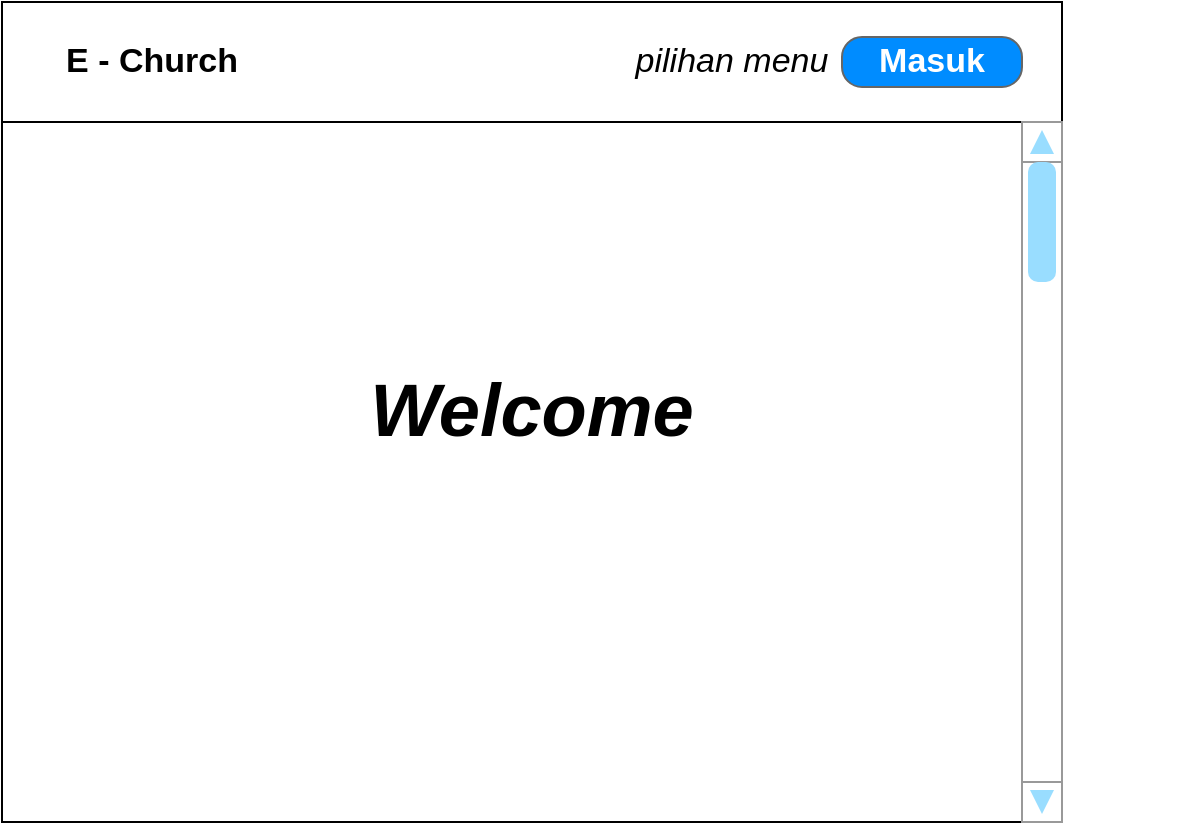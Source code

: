 <mxfile version="20.2.0" type="github" pages="10">
  <diagram name="Page-1" id="2cc2dc42-3aac-f2a9-1cec-7a8b7cbee084">
    <mxGraphModel dx="1729" dy="827" grid="1" gridSize="10" guides="1" tooltips="1" connect="1" arrows="1" fold="1" page="1" pageScale="1" pageWidth="827" pageHeight="1169" background="none" math="0" shadow="0">
      <root>
        <mxCell id="0" />
        <mxCell id="1" parent="0" />
        <mxCell id="QE1ceX6tZlG83q3leU7i-2" value="" style="rounded=0;whiteSpace=wrap;html=1;" vertex="1" parent="1">
          <mxGeometry x="160" y="140" width="530" height="410" as="geometry" />
        </mxCell>
        <mxCell id="QE1ceX6tZlG83q3leU7i-7" value="&lt;font style=&quot;font-size: 37px;&quot;&gt;Welcome&lt;/font&gt;" style="text;html=1;strokeColor=none;fillColor=none;align=center;verticalAlign=middle;whiteSpace=wrap;rounded=0;fontSize=17;fontStyle=3" vertex="1" parent="1">
          <mxGeometry x="395" y="330" width="60" height="30" as="geometry" />
        </mxCell>
        <mxCell id="QE1ceX6tZlG83q3leU7i-9" value="" style="group" vertex="1" connectable="0" parent="1">
          <mxGeometry x="160" y="140" width="590" height="60" as="geometry" />
        </mxCell>
        <mxCell id="QE1ceX6tZlG83q3leU7i-17" value="" style="group" vertex="1" connectable="0" parent="QE1ceX6tZlG83q3leU7i-9">
          <mxGeometry width="590" height="60" as="geometry" />
        </mxCell>
        <mxCell id="QE1ceX6tZlG83q3leU7i-4" value="" style="rounded=0;whiteSpace=wrap;html=1;" vertex="1" parent="QE1ceX6tZlG83q3leU7i-17">
          <mxGeometry width="530" height="60" as="geometry" />
        </mxCell>
        <mxCell id="QE1ceX6tZlG83q3leU7i-5" value="E - Church" style="text;html=1;strokeColor=none;fillColor=none;align=center;verticalAlign=middle;whiteSpace=wrap;rounded=0;fontSize=17;fontStyle=1" vertex="1" parent="QE1ceX6tZlG83q3leU7i-17">
          <mxGeometry x="30" width="90" height="60" as="geometry" />
        </mxCell>
        <mxCell id="QE1ceX6tZlG83q3leU7i-6" value="pilihan menu" style="text;html=1;strokeColor=none;fillColor=none;align=center;verticalAlign=middle;whiteSpace=wrap;rounded=0;fontSize=17;fontStyle=2" vertex="1" parent="QE1ceX6tZlG83q3leU7i-17">
          <mxGeometry x="290" y="15" width="150" height="30" as="geometry" />
        </mxCell>
        <mxCell id="5R11sSDKuHww2sZU64Ss-1" value="Masuk" style="strokeWidth=1;shadow=0;dashed=0;align=center;html=1;shape=mxgraph.mockup.buttons.button;strokeColor=#666666;fontColor=#ffffff;mainText=;buttonStyle=round;fontSize=17;fontStyle=1;fillColor=#008cff;whiteSpace=wrap;sketch=0;" vertex="1" parent="QE1ceX6tZlG83q3leU7i-17">
          <mxGeometry x="420" y="17.5" width="90" height="25" as="geometry" />
        </mxCell>
        <mxCell id="QE1ceX6tZlG83q3leU7i-24" value="" style="verticalLabelPosition=bottom;shadow=0;dashed=0;align=center;html=1;verticalAlign=top;strokeWidth=1;shape=mxgraph.mockup.navigation.scrollBar;strokeColor=#999999;barPos=100;fillColor2=#99ddff;strokeColor2=none;direction=north;sketch=0;fontSize=37;" vertex="1" parent="1">
          <mxGeometry x="670" y="200" width="20" height="350" as="geometry" />
        </mxCell>
      </root>
    </mxGraphModel>
  </diagram>
  <diagram id="nYueMEr54GXKxaM9sbus" name="Page-2">
    <mxGraphModel dx="1210" dy="579" grid="1" gridSize="10" guides="1" tooltips="1" connect="1" arrows="1" fold="1" page="1" pageScale="1" pageWidth="827" pageHeight="1169" math="0" shadow="0">
      <root>
        <mxCell id="0" />
        <mxCell id="1" parent="0" />
        <mxCell id="xJkJOXk_-eDxV_ymqDWZ-1" value="" style="rounded=0;whiteSpace=wrap;html=1;" vertex="1" parent="1">
          <mxGeometry x="160" y="400" width="530" height="410" as="geometry" />
        </mxCell>
        <mxCell id="xJkJOXk_-eDxV_ymqDWZ-2" value="" style="group" vertex="1" connectable="0" parent="1">
          <mxGeometry x="160" y="400" width="530" height="60" as="geometry" />
        </mxCell>
        <mxCell id="xJkJOXk_-eDxV_ymqDWZ-3" value="" style="group" vertex="1" connectable="0" parent="xJkJOXk_-eDxV_ymqDWZ-2">
          <mxGeometry width="530" height="60" as="geometry" />
        </mxCell>
        <mxCell id="xJkJOXk_-eDxV_ymqDWZ-4" value="" style="rounded=0;whiteSpace=wrap;html=1;" vertex="1" parent="xJkJOXk_-eDxV_ymqDWZ-3">
          <mxGeometry width="530" height="60" as="geometry" />
        </mxCell>
        <mxCell id="xJkJOXk_-eDxV_ymqDWZ-5" value="E - Church" style="text;html=1;strokeColor=none;fillColor=none;align=center;verticalAlign=middle;whiteSpace=wrap;rounded=0;fontSize=17;fontStyle=1" vertex="1" parent="xJkJOXk_-eDxV_ymqDWZ-3">
          <mxGeometry x="30" width="90" height="60" as="geometry" />
        </mxCell>
        <mxCell id="xJkJOXk_-eDxV_ymqDWZ-6" value="pilihan menu" style="text;html=1;strokeColor=none;fillColor=none;align=center;verticalAlign=middle;whiteSpace=wrap;rounded=0;fontSize=17;fontStyle=2" vertex="1" parent="xJkJOXk_-eDxV_ymqDWZ-3">
          <mxGeometry x="290" y="15" width="150" height="30" as="geometry" />
        </mxCell>
        <mxCell id="n9_Tt-e1FEJ40fWf2l1z-1" value="Masuk" style="strokeWidth=1;shadow=0;dashed=0;align=center;html=1;shape=mxgraph.mockup.buttons.button;strokeColor=#666666;fontColor=#ffffff;mainText=;buttonStyle=round;fontSize=17;fontStyle=1;fillColor=#008cff;whiteSpace=wrap;sketch=0;" vertex="1" parent="xJkJOXk_-eDxV_ymqDWZ-3">
          <mxGeometry x="420" y="17.5" width="90" height="25" as="geometry" />
        </mxCell>
        <mxCell id="xJkJOXk_-eDxV_ymqDWZ-7" value="" style="verticalLabelPosition=bottom;shadow=0;dashed=0;align=center;html=1;verticalAlign=top;strokeWidth=1;shape=mxgraph.mockup.navigation.scrollBar;strokeColor=#999999;barPos=57.868;fillColor2=#99ddff;strokeColor2=none;direction=north;sketch=0;fontSize=37;" vertex="1" parent="1">
          <mxGeometry x="670" y="460" width="20" height="350" as="geometry" />
        </mxCell>
        <mxCell id="xJkJOXk_-eDxV_ymqDWZ-8" value="" style="shape=sumEllipse;perimeter=ellipsePerimeter;whiteSpace=wrap;html=1;backgroundOutline=1;sketch=0;fontSize=37;" vertex="1" parent="1">
          <mxGeometry x="210" y="550" width="40" height="40" as="geometry" />
        </mxCell>
        <mxCell id="xJkJOXk_-eDxV_ymqDWZ-9" value="" style="shape=sumEllipse;perimeter=ellipsePerimeter;whiteSpace=wrap;html=1;backgroundOutline=1;sketch=0;fontSize=37;" vertex="1" parent="1">
          <mxGeometry x="340" y="550" width="40" height="40" as="geometry" />
        </mxCell>
        <mxCell id="xJkJOXk_-eDxV_ymqDWZ-10" value="" style="shape=sumEllipse;perimeter=ellipsePerimeter;whiteSpace=wrap;html=1;backgroundOutline=1;sketch=0;fontSize=37;" vertex="1" parent="1">
          <mxGeometry x="460" y="550" width="40" height="40" as="geometry" />
        </mxCell>
        <mxCell id="xJkJOXk_-eDxV_ymqDWZ-11" value="" style="shape=sumEllipse;perimeter=ellipsePerimeter;whiteSpace=wrap;html=1;backgroundOutline=1;sketch=0;fontSize=37;" vertex="1" parent="1">
          <mxGeometry x="580" y="550" width="40" height="40" as="geometry" />
        </mxCell>
        <mxCell id="xJkJOXk_-eDxV_ymqDWZ-12" value="" style="shape=sumEllipse;perimeter=ellipsePerimeter;whiteSpace=wrap;html=1;backgroundOutline=1;sketch=0;fontSize=37;" vertex="1" parent="1">
          <mxGeometry x="285" y="650" width="40" height="40" as="geometry" />
        </mxCell>
        <mxCell id="xJkJOXk_-eDxV_ymqDWZ-13" value="" style="shape=sumEllipse;perimeter=ellipsePerimeter;whiteSpace=wrap;html=1;backgroundOutline=1;sketch=0;fontSize=37;" vertex="1" parent="1">
          <mxGeometry x="405" y="650" width="40" height="40" as="geometry" />
        </mxCell>
        <mxCell id="xJkJOXk_-eDxV_ymqDWZ-14" value="" style="shape=sumEllipse;perimeter=ellipsePerimeter;whiteSpace=wrap;html=1;backgroundOutline=1;sketch=0;fontSize=37;" vertex="1" parent="1">
          <mxGeometry x="525" y="650" width="40" height="40" as="geometry" />
        </mxCell>
        <mxCell id="xJkJOXk_-eDxV_ymqDWZ-15" value="Kegiatan 5" style="text;html=1;strokeColor=none;fillColor=none;align=center;verticalAlign=middle;whiteSpace=wrap;rounded=0;sketch=0;fontSize=17;" vertex="1" parent="1">
          <mxGeometry x="260" y="700" width="90" height="30" as="geometry" />
        </mxCell>
        <mxCell id="xJkJOXk_-eDxV_ymqDWZ-16" value="Kegiatan 6" style="text;html=1;strokeColor=none;fillColor=none;align=center;verticalAlign=middle;whiteSpace=wrap;rounded=0;sketch=0;fontSize=17;" vertex="1" parent="1">
          <mxGeometry x="380" y="700" width="90" height="30" as="geometry" />
        </mxCell>
        <mxCell id="xJkJOXk_-eDxV_ymqDWZ-17" value="Kegiatan 7" style="text;html=1;strokeColor=none;fillColor=none;align=center;verticalAlign=middle;whiteSpace=wrap;rounded=0;sketch=0;fontSize=17;" vertex="1" parent="1">
          <mxGeometry x="500" y="700" width="90" height="30" as="geometry" />
        </mxCell>
        <mxCell id="xJkJOXk_-eDxV_ymqDWZ-18" value="Kegiatan 1" style="text;html=1;strokeColor=none;fillColor=none;align=center;verticalAlign=middle;whiteSpace=wrap;rounded=0;sketch=0;fontSize=17;" vertex="1" parent="1">
          <mxGeometry x="185" y="600" width="90" height="30" as="geometry" />
        </mxCell>
        <mxCell id="xJkJOXk_-eDxV_ymqDWZ-19" value="Kegiatan 2" style="text;html=1;strokeColor=none;fillColor=none;align=center;verticalAlign=middle;whiteSpace=wrap;rounded=0;sketch=0;fontSize=17;" vertex="1" parent="1">
          <mxGeometry x="315" y="600" width="90" height="30" as="geometry" />
        </mxCell>
        <mxCell id="xJkJOXk_-eDxV_ymqDWZ-20" value="Kegiatan 3" style="text;html=1;strokeColor=none;fillColor=none;align=center;verticalAlign=middle;whiteSpace=wrap;rounded=0;sketch=0;fontSize=17;" vertex="1" parent="1">
          <mxGeometry x="435" y="600" width="90" height="30" as="geometry" />
        </mxCell>
        <mxCell id="xJkJOXk_-eDxV_ymqDWZ-21" value="Kegiatan 4" style="text;html=1;strokeColor=none;fillColor=none;align=center;verticalAlign=middle;whiteSpace=wrap;rounded=0;sketch=0;fontSize=17;" vertex="1" parent="1">
          <mxGeometry x="555" y="600" width="90" height="30" as="geometry" />
        </mxCell>
        <mxCell id="K_4yyYERyqNGvfwsvbNY-1" value="Jadwal Kegiatan" style="text;html=1;strokeColor=none;fillColor=none;align=center;verticalAlign=middle;whiteSpace=wrap;rounded=0;sketch=0;fontSize=20;fontStyle=1" vertex="1" parent="1">
          <mxGeometry x="331" y="490" width="165" height="30" as="geometry" />
        </mxCell>
      </root>
    </mxGraphModel>
  </diagram>
  <diagram id="PCYsP7AjJH-Hip-2le-f" name="Page-3">
    <mxGraphModel dx="1424" dy="681" grid="1" gridSize="10" guides="1" tooltips="1" connect="1" arrows="1" fold="1" page="1" pageScale="1" pageWidth="827" pageHeight="1169" math="0" shadow="0">
      <root>
        <mxCell id="0" />
        <mxCell id="1" parent="0" />
        <mxCell id="J4_hWsgVEzsRI1bZrlNL-1" value="" style="rounded=0;whiteSpace=wrap;html=1;" vertex="1" parent="1">
          <mxGeometry x="140" y="180" width="530" height="410" as="geometry" />
        </mxCell>
        <mxCell id="J4_hWsgVEzsRI1bZrlNL-2" value="" style="group" vertex="1" connectable="0" parent="1">
          <mxGeometry x="140" y="180" width="530" height="60" as="geometry" />
        </mxCell>
        <mxCell id="J4_hWsgVEzsRI1bZrlNL-3" value="" style="group" vertex="1" connectable="0" parent="J4_hWsgVEzsRI1bZrlNL-2">
          <mxGeometry width="530" height="60" as="geometry" />
        </mxCell>
        <mxCell id="J4_hWsgVEzsRI1bZrlNL-4" value="" style="rounded=0;whiteSpace=wrap;html=1;" vertex="1" parent="J4_hWsgVEzsRI1bZrlNL-3">
          <mxGeometry width="530" height="60" as="geometry" />
        </mxCell>
        <mxCell id="J4_hWsgVEzsRI1bZrlNL-5" value="E - Church" style="text;html=1;strokeColor=none;fillColor=none;align=center;verticalAlign=middle;whiteSpace=wrap;rounded=0;fontSize=17;fontStyle=1" vertex="1" parent="J4_hWsgVEzsRI1bZrlNL-3">
          <mxGeometry x="30" width="90" height="60" as="geometry" />
        </mxCell>
        <mxCell id="J4_hWsgVEzsRI1bZrlNL-6" value="pilihan menu" style="text;html=1;strokeColor=none;fillColor=none;align=center;verticalAlign=middle;whiteSpace=wrap;rounded=0;fontSize=17;fontStyle=2" vertex="1" parent="J4_hWsgVEzsRI1bZrlNL-3">
          <mxGeometry x="290" y="15" width="150" height="30" as="geometry" />
        </mxCell>
        <mxCell id="1URG2lvE5JUxLTI1wnck-1" value="Masuk" style="strokeWidth=1;shadow=0;dashed=0;align=center;html=1;shape=mxgraph.mockup.buttons.button;strokeColor=#666666;fontColor=#ffffff;mainText=;buttonStyle=round;fontSize=17;fontStyle=1;fillColor=#008cff;whiteSpace=wrap;sketch=0;" vertex="1" parent="J4_hWsgVEzsRI1bZrlNL-3">
          <mxGeometry x="420" y="17.5" width="90" height="25" as="geometry" />
        </mxCell>
        <mxCell id="J4_hWsgVEzsRI1bZrlNL-7" value="" style="verticalLabelPosition=bottom;shadow=0;dashed=0;align=center;html=1;verticalAlign=top;strokeWidth=1;shape=mxgraph.mockup.navigation.scrollBar;strokeColor=#999999;barPos=4.795;fillColor2=#99ddff;strokeColor2=none;direction=north;sketch=0;fontSize=37;" vertex="1" parent="1">
          <mxGeometry x="650" y="240" width="20" height="350" as="geometry" />
        </mxCell>
        <mxCell id="J4_hWsgVEzsRI1bZrlNL-8" value="" style="rounded=0;whiteSpace=wrap;html=1;sketch=0;fontSize=17;" vertex="1" parent="1">
          <mxGeometry x="190" y="335" width="430" height="160" as="geometry" />
        </mxCell>
        <mxCell id="J4_hWsgVEzsRI1bZrlNL-9" value="Informasi total jemaat dan lokasi terintegrasi" style="text;html=1;strokeColor=none;fillColor=none;align=center;verticalAlign=middle;whiteSpace=wrap;rounded=0;sketch=0;fontSize=37;fontStyle=0" vertex="1" parent="1">
          <mxGeometry x="210" y="350" width="390" height="130" as="geometry" />
        </mxCell>
      </root>
    </mxGraphModel>
  </diagram>
  <diagram id="QgdWtddhL4GYS0XSkcwm" name="Page-4">
    <mxGraphModel dx="1424" dy="681" grid="1" gridSize="10" guides="1" tooltips="1" connect="1" arrows="1" fold="1" page="1" pageScale="1" pageWidth="827" pageHeight="1169" math="0" shadow="0">
      <root>
        <mxCell id="0" />
        <mxCell id="1" parent="0" />
        <mxCell id="_TXB5gCKhwsM7NN6ektI-1" value="" style="rounded=0;whiteSpace=wrap;html=1;" vertex="1" parent="1">
          <mxGeometry x="149" y="170" width="530" height="410" as="geometry" />
        </mxCell>
        <mxCell id="_TXB5gCKhwsM7NN6ektI-2" value="" style="group" vertex="1" connectable="0" parent="1">
          <mxGeometry x="149" y="170" width="530" height="60" as="geometry" />
        </mxCell>
        <mxCell id="_TXB5gCKhwsM7NN6ektI-3" value="" style="group" vertex="1" connectable="0" parent="_TXB5gCKhwsM7NN6ektI-2">
          <mxGeometry width="530" height="60" as="geometry" />
        </mxCell>
        <mxCell id="_TXB5gCKhwsM7NN6ektI-4" value="" style="rounded=0;whiteSpace=wrap;html=1;" vertex="1" parent="_TXB5gCKhwsM7NN6ektI-3">
          <mxGeometry width="530" height="60" as="geometry" />
        </mxCell>
        <mxCell id="_TXB5gCKhwsM7NN6ektI-5" value="E - Church" style="text;html=1;strokeColor=none;fillColor=none;align=center;verticalAlign=middle;whiteSpace=wrap;rounded=0;fontSize=17;fontStyle=1" vertex="1" parent="_TXB5gCKhwsM7NN6ektI-3">
          <mxGeometry x="30" width="90" height="60" as="geometry" />
        </mxCell>
        <mxCell id="_TXB5gCKhwsM7NN6ektI-6" value="&lt;span style=&quot;font-style: normal;&quot;&gt;Lokasi&lt;/span&gt;" style="text;html=1;strokeColor=none;fillColor=none;align=center;verticalAlign=middle;whiteSpace=wrap;rounded=0;fontSize=17;fontStyle=2" vertex="1" parent="_TXB5gCKhwsM7NN6ektI-3">
          <mxGeometry x="310" y="17.5" width="150" height="30" as="geometry" />
        </mxCell>
        <mxCell id="fk20nkBI6o4c2V4YMAqo-1" value="" style="shape=actor;whiteSpace=wrap;html=1;sketch=0;fontSize=37;" vertex="1" parent="_TXB5gCKhwsM7NN6ektI-3">
          <mxGeometry x="440" y="12.5" width="30" height="35" as="geometry" />
        </mxCell>
        <mxCell id="_TXB5gCKhwsM7NN6ektI-7" value="" style="verticalLabelPosition=bottom;shadow=0;dashed=0;align=center;html=1;verticalAlign=top;strokeWidth=1;shape=mxgraph.mockup.navigation.scrollBar;strokeColor=#999999;barPos=100;fillColor2=#99ddff;strokeColor2=none;direction=north;sketch=0;fontSize=37;" vertex="1" parent="1">
          <mxGeometry x="659" y="230" width="20" height="350" as="geometry" />
        </mxCell>
        <mxCell id="0tvADdSxL2NtGFvz8HyH-1" value="&lt;font style=&quot;font-size: 37px;&quot;&gt;Welcome&lt;/font&gt;" style="text;html=1;strokeColor=none;fillColor=none;align=center;verticalAlign=middle;whiteSpace=wrap;rounded=0;fontSize=17;fontStyle=3" vertex="1" parent="1">
          <mxGeometry x="384" y="360" width="60" height="30" as="geometry" />
        </mxCell>
      </root>
    </mxGraphModel>
  </diagram>
  <diagram id="KW3qAC1XYBrlgCCSv5UB" name="Page-5">
    <mxGraphModel dx="1052" dy="503" grid="1" gridSize="10" guides="1" tooltips="1" connect="1" arrows="1" fold="1" page="1" pageScale="1" pageWidth="827" pageHeight="1169" math="0" shadow="0">
      <root>
        <mxCell id="0" />
        <mxCell id="1" parent="0" />
        <mxCell id="6aAKipHNgVSpZBWwjPip-1" value="" style="rounded=0;whiteSpace=wrap;html=1;" vertex="1" parent="1">
          <mxGeometry x="149" y="170" width="530" height="410" as="geometry" />
        </mxCell>
        <mxCell id="6aAKipHNgVSpZBWwjPip-2" value="" style="group" vertex="1" connectable="0" parent="1">
          <mxGeometry x="149" y="170" width="530" height="60" as="geometry" />
        </mxCell>
        <mxCell id="6aAKipHNgVSpZBWwjPip-3" value="" style="group" vertex="1" connectable="0" parent="6aAKipHNgVSpZBWwjPip-2">
          <mxGeometry width="530" height="60" as="geometry" />
        </mxCell>
        <mxCell id="6aAKipHNgVSpZBWwjPip-4" value="" style="rounded=0;whiteSpace=wrap;html=1;" vertex="1" parent="6aAKipHNgVSpZBWwjPip-3">
          <mxGeometry width="530" height="60" as="geometry" />
        </mxCell>
        <mxCell id="6aAKipHNgVSpZBWwjPip-5" value="E - Church" style="text;html=1;strokeColor=none;fillColor=none;align=center;verticalAlign=middle;whiteSpace=wrap;rounded=0;fontSize=17;fontStyle=1" vertex="1" parent="6aAKipHNgVSpZBWwjPip-3">
          <mxGeometry x="30" width="90" height="60" as="geometry" />
        </mxCell>
        <mxCell id="6aAKipHNgVSpZBWwjPip-10" value="" style="shape=singleArrow;direction=west;whiteSpace=wrap;html=1;sketch=0;fontSize=37;" vertex="1" parent="6aAKipHNgVSpZBWwjPip-3">
          <mxGeometry x="451" y="15" width="30" height="30" as="geometry" />
        </mxCell>
        <mxCell id="6aAKipHNgVSpZBWwjPip-8" value="" style="verticalLabelPosition=bottom;shadow=0;dashed=0;align=center;html=1;verticalAlign=top;strokeWidth=1;shape=mxgraph.mockup.navigation.scrollBar;strokeColor=#999999;barPos=100;fillColor2=#99ddff;strokeColor2=none;direction=north;sketch=0;fontSize=37;" vertex="1" parent="1">
          <mxGeometry x="659" y="230" width="20" height="350" as="geometry" />
        </mxCell>
        <mxCell id="6aAKipHNgVSpZBWwjPip-11" value="" style="strokeWidth=1;shadow=0;dashed=0;align=center;html=1;shape=mxgraph.mockup.forms.rrect;rSize=0;strokeColor=#999999;fillColor=#ffffff;sketch=0;fontSize=37;" vertex="1" parent="1">
          <mxGeometry x="314" y="250" width="200" height="300" as="geometry" />
        </mxCell>
        <mxCell id="6aAKipHNgVSpZBWwjPip-12" value="Login" style="strokeWidth=1;shadow=0;dashed=0;align=center;html=1;shape=mxgraph.mockup.forms.anchor;fontSize=12;fontColor=#666666;align=left;resizeWidth=1;spacingLeft=0;sketch=0;" vertex="1" parent="6aAKipHNgVSpZBWwjPip-11">
          <mxGeometry width="40" height="20" relative="1" as="geometry">
            <mxPoint x="80" y="10" as="offset" />
          </mxGeometry>
        </mxCell>
        <mxCell id="6aAKipHNgVSpZBWwjPip-13" value="" style="shape=line;strokeColor=#ddeeff;strokeWidth=2;html=1;resizeWidth=1;sketch=0;fontSize=37;" vertex="1" parent="6aAKipHNgVSpZBWwjPip-11">
          <mxGeometry width="180" height="10" relative="1" as="geometry">
            <mxPoint x="10" y="30" as="offset" />
          </mxGeometry>
        </mxCell>
        <mxCell id="6aAKipHNgVSpZBWwjPip-14" value="Email :" style="strokeWidth=1;shadow=0;dashed=0;align=center;html=1;shape=mxgraph.mockup.forms.anchor;fontSize=12;fontColor=#666666;align=left;resizeWidth=1;spacingLeft=0;sketch=0;" vertex="1" parent="6aAKipHNgVSpZBWwjPip-11">
          <mxGeometry width="100" height="20" relative="1" as="geometry">
            <mxPoint x="26" y="40" as="offset" />
          </mxGeometry>
        </mxCell>
        <mxCell id="6aAKipHNgVSpZBWwjPip-15" value="" style="strokeWidth=1;shadow=0;dashed=0;align=center;html=1;shape=mxgraph.mockup.forms.rrect;rSize=0;strokeColor=#999999;fontColor=#666666;align=left;spacingLeft=5;resizeWidth=1;sketch=0;fontSize=37;" vertex="1" parent="6aAKipHNgVSpZBWwjPip-11">
          <mxGeometry width="150" height="25" relative="1" as="geometry">
            <mxPoint x="25" y="60" as="offset" />
          </mxGeometry>
        </mxCell>
        <mxCell id="6aAKipHNgVSpZBWwjPip-16" value="Kata Sandi :" style="strokeWidth=1;shadow=0;dashed=0;align=center;html=1;shape=mxgraph.mockup.forms.anchor;fontSize=12;fontColor=#666666;align=left;resizeWidth=1;spacingLeft=0;sketch=0;" vertex="1" parent="6aAKipHNgVSpZBWwjPip-11">
          <mxGeometry width="100" height="20" relative="1" as="geometry">
            <mxPoint x="26" y="95" as="offset" />
          </mxGeometry>
        </mxCell>
        <mxCell id="6aAKipHNgVSpZBWwjPip-17" value="&lt;font style=&quot;font-size: 25px;&quot;&gt;********&lt;/font&gt;" style="strokeWidth=1;shadow=0;dashed=0;align=center;html=1;shape=mxgraph.mockup.forms.rrect;rSize=0;strokeColor=#999999;fontColor=#666666;align=left;spacingLeft=5;resizeWidth=1;sketch=0;fontSize=37;" vertex="1" parent="6aAKipHNgVSpZBWwjPip-11">
          <mxGeometry width="150" height="25" relative="1" as="geometry">
            <mxPoint x="25" y="115" as="offset" />
          </mxGeometry>
        </mxCell>
        <mxCell id="6aAKipHNgVSpZBWwjPip-18" value="Masuk" style="strokeWidth=1;shadow=0;dashed=0;align=center;html=1;shape=mxgraph.mockup.forms.rrect;rSize=5;strokeColor=none;fontColor=#ffffff;fillColor=#66bbff;fontSize=16;fontStyle=1;sketch=0;" vertex="1" parent="6aAKipHNgVSpZBWwjPip-11">
          <mxGeometry y="1" width="80" height="30" relative="1" as="geometry">
            <mxPoint x="60" y="-150" as="offset" />
          </mxGeometry>
        </mxCell>
        <mxCell id="6aAKipHNgVSpZBWwjPip-20" value="" style="shape=line;strokeColor=#ddeeff;strokeWidth=2;html=1;resizeWidth=1;sketch=0;fontSize=37;" vertex="1" parent="6aAKipHNgVSpZBWwjPip-11">
          <mxGeometry y="1" width="180" height="10" relative="1" as="geometry">
            <mxPoint x="10" y="-110" as="offset" />
          </mxGeometry>
        </mxCell>
        <mxCell id="6aAKipHNgVSpZBWwjPip-22" value="Daftar" style="strokeWidth=1;shadow=0;dashed=0;align=center;html=1;shape=mxgraph.mockup.forms.rrect;rSize=5;strokeColor=none;fontColor=#ffffff;fillColor=#66bbff;fontSize=16;fontStyle=1;sketch=0;" vertex="1" parent="6aAKipHNgVSpZBWwjPip-11">
          <mxGeometry y="1" width="80" height="30" relative="1" as="geometry">
            <mxPoint x="60" y="-90" as="offset" />
          </mxGeometry>
        </mxCell>
      </root>
    </mxGraphModel>
  </diagram>
  <diagram id="530LDVEy84BbD6Zw2YuN" name="Page-6">
    <mxGraphModel dx="2017" dy="965" grid="1" gridSize="10" guides="1" tooltips="1" connect="1" arrows="1" fold="1" page="1" pageScale="1" pageWidth="827" pageHeight="1169" math="0" shadow="0">
      <root>
        <mxCell id="0" />
        <mxCell id="1" parent="0" />
        <mxCell id="poQ9oGjLGPg4WKKm8NbC-1" value="" style="rounded=0;whiteSpace=wrap;html=1;" vertex="1" parent="1">
          <mxGeometry x="210" y="90" width="530" height="780" as="geometry" />
        </mxCell>
        <mxCell id="poQ9oGjLGPg4WKKm8NbC-2" value="" style="group" vertex="1" connectable="0" parent="1">
          <mxGeometry x="210" y="90" width="530" height="60" as="geometry" />
        </mxCell>
        <mxCell id="poQ9oGjLGPg4WKKm8NbC-3" value="" style="group" vertex="1" connectable="0" parent="poQ9oGjLGPg4WKKm8NbC-2">
          <mxGeometry width="530" height="60" as="geometry" />
        </mxCell>
        <mxCell id="poQ9oGjLGPg4WKKm8NbC-4" value="" style="rounded=0;whiteSpace=wrap;html=1;" vertex="1" parent="poQ9oGjLGPg4WKKm8NbC-3">
          <mxGeometry width="530" height="60" as="geometry" />
        </mxCell>
        <mxCell id="poQ9oGjLGPg4WKKm8NbC-5" value="E - Church" style="text;html=1;strokeColor=none;fillColor=none;align=center;verticalAlign=middle;whiteSpace=wrap;rounded=0;fontSize=17;fontStyle=1" vertex="1" parent="poQ9oGjLGPg4WKKm8NbC-3">
          <mxGeometry x="30" width="90" height="60" as="geometry" />
        </mxCell>
        <mxCell id="poQ9oGjLGPg4WKKm8NbC-6" value="" style="shape=singleArrow;direction=west;whiteSpace=wrap;html=1;sketch=0;fontSize=37;" vertex="1" parent="poQ9oGjLGPg4WKKm8NbC-3">
          <mxGeometry x="451" y="15" width="30" height="30" as="geometry" />
        </mxCell>
        <mxCell id="poQ9oGjLGPg4WKKm8NbC-7" value="" style="verticalLabelPosition=bottom;shadow=0;dashed=0;align=center;html=1;verticalAlign=top;strokeWidth=1;shape=mxgraph.mockup.navigation.scrollBar;strokeColor=#999999;barPos=100;fillColor2=#99ddff;strokeColor2=none;direction=north;sketch=0;fontSize=37;" vertex="1" parent="1">
          <mxGeometry x="720" y="150" width="20" height="720" as="geometry" />
        </mxCell>
        <mxCell id="poQ9oGjLGPg4WKKm8NbC-8" value="" style="strokeWidth=1;shadow=0;dashed=0;align=center;html=1;shape=mxgraph.mockup.forms.rrect;rSize=0;strokeColor=#999999;fillColor=#ffffff;sketch=0;fontSize=37;" vertex="1" parent="1">
          <mxGeometry x="290" y="170" width="340" height="670" as="geometry" />
        </mxCell>
        <mxCell id="poQ9oGjLGPg4WKKm8NbC-9" value="Daftar" style="strokeWidth=1;shadow=0;dashed=0;align=center;html=1;shape=mxgraph.mockup.forms.anchor;fontSize=18;fontColor=#666666;align=left;resizeWidth=1;spacingLeft=0;sketch=0;fontStyle=1" vertex="1" parent="poQ9oGjLGPg4WKKm8NbC-8">
          <mxGeometry width="41.212" height="20" relative="1" as="geometry">
            <mxPoint x="140" y="10" as="offset" />
          </mxGeometry>
        </mxCell>
        <mxCell id="poQ9oGjLGPg4WKKm8NbC-10" value="" style="shape=line;strokeColor=#ddeeff;strokeWidth=2;html=1;resizeWidth=1;sketch=0;fontSize=37;" vertex="1" parent="poQ9oGjLGPg4WKKm8NbC-8">
          <mxGeometry width="306.0" height="10" relative="1" as="geometry">
            <mxPoint x="10" y="30" as="offset" />
          </mxGeometry>
        </mxCell>
        <mxCell id="poQ9oGjLGPg4WKKm8NbC-11" value="Nama :" style="strokeWidth=1;shadow=0;dashed=0;align=center;html=1;shape=mxgraph.mockup.forms.anchor;fontSize=12;fontColor=#666666;align=left;resizeWidth=1;spacingLeft=0;sketch=0;" vertex="1" parent="poQ9oGjLGPg4WKKm8NbC-8">
          <mxGeometry width="170.0" height="20" relative="1" as="geometry">
            <mxPoint x="30" y="40" as="offset" />
          </mxGeometry>
        </mxCell>
        <mxCell id="poQ9oGjLGPg4WKKm8NbC-12" value="" style="strokeWidth=1;shadow=0;dashed=0;align=center;html=1;shape=mxgraph.mockup.forms.rrect;rSize=0;strokeColor=#999999;fontColor=#666666;align=left;spacingLeft=5;resizeWidth=1;sketch=0;fontSize=37;" vertex="1" parent="poQ9oGjLGPg4WKKm8NbC-8">
          <mxGeometry width="278.182" height="25" relative="1" as="geometry">
            <mxPoint x="30" y="60" as="offset" />
          </mxGeometry>
        </mxCell>
        <mxCell id="poQ9oGjLGPg4WKKm8NbC-13" value="TTL" style="strokeWidth=1;shadow=0;dashed=0;align=center;html=1;shape=mxgraph.mockup.forms.anchor;fontSize=12;fontColor=#666666;align=left;resizeWidth=1;spacingLeft=0;sketch=0;" vertex="1" parent="poQ9oGjLGPg4WKKm8NbC-8">
          <mxGeometry width="170.0" height="20" relative="1" as="geometry">
            <mxPoint x="30" y="95" as="offset" />
          </mxGeometry>
        </mxCell>
        <mxCell id="poQ9oGjLGPg4WKKm8NbC-14" value="&lt;font style=&quot;font-size: 25px;&quot;&gt;********&lt;/font&gt;" style="strokeWidth=1;shadow=0;dashed=0;align=center;html=1;shape=mxgraph.mockup.forms.rrect;rSize=0;strokeColor=#999999;fontColor=#666666;align=left;spacingLeft=5;resizeWidth=1;sketch=0;fontSize=37;" vertex="1" parent="poQ9oGjLGPg4WKKm8NbC-8">
          <mxGeometry width="280" height="25" relative="1" as="geometry">
            <mxPoint x="31" y="115" as="offset" />
          </mxGeometry>
        </mxCell>
        <mxCell id="poQ9oGjLGPg4WKKm8NbC-15" value="Masuk" style="strokeWidth=1;shadow=0;dashed=0;align=center;html=1;shape=mxgraph.mockup.forms.rrect;rSize=5;strokeColor=none;fontColor=#ffffff;fillColor=#66bbff;fontSize=16;fontStyle=1;sketch=0;" vertex="1" parent="poQ9oGjLGPg4WKKm8NbC-8">
          <mxGeometry y="1" width="80" height="30" relative="1" as="geometry">
            <mxPoint x="190" y="-90" as="offset" />
          </mxGeometry>
        </mxCell>
        <mxCell id="poQ9oGjLGPg4WKKm8NbC-16" value="" style="shape=line;strokeColor=#ddeeff;strokeWidth=2;html=1;resizeWidth=1;sketch=0;fontSize=37;" vertex="1" parent="poQ9oGjLGPg4WKKm8NbC-8">
          <mxGeometry y="1" width="306.0" height="10" relative="1" as="geometry">
            <mxPoint x="10" y="-110" as="offset" />
          </mxGeometry>
        </mxCell>
        <mxCell id="poQ9oGjLGPg4WKKm8NbC-17" value="Daftar" style="strokeWidth=1;shadow=0;dashed=0;align=center;html=1;shape=mxgraph.mockup.forms.rrect;rSize=5;strokeColor=none;fontColor=#ffffff;fillColor=#66bbff;fontSize=16;fontStyle=1;sketch=0;" vertex="1" parent="poQ9oGjLGPg4WKKm8NbC-8">
          <mxGeometry y="1" width="80" height="30" relative="1" as="geometry">
            <mxPoint x="60" y="-90" as="offset" />
          </mxGeometry>
        </mxCell>
        <mxCell id="poQ9oGjLGPg4WKKm8NbC-21" value="" style="strokeWidth=1;shadow=0;dashed=0;align=center;html=1;shape=mxgraph.mockup.forms.rrect;rSize=0;strokeColor=#999999;fontColor=#666666;align=left;spacingLeft=5;resizeWidth=1;sketch=0;fontSize=37;" vertex="1" parent="poQ9oGjLGPg4WKKm8NbC-8">
          <mxGeometry x="30" y="160" width="278.182" height="25" as="geometry" />
        </mxCell>
        <mxCell id="poQ9oGjLGPg4WKKm8NbC-22" value="" style="strokeWidth=1;shadow=0;dashed=0;align=center;html=1;shape=mxgraph.mockup.forms.rrect;rSize=0;strokeColor=#999999;fontColor=#666666;align=left;spacingLeft=5;resizeWidth=1;sketch=0;fontSize=37;" vertex="1" parent="poQ9oGjLGPg4WKKm8NbC-8">
          <mxGeometry x="30" y="210" width="278.182" height="25" as="geometry" />
        </mxCell>
        <mxCell id="QiWtDY9ehRB2O74JtDBq-1" value="" style="verticalLabelPosition=bottom;shadow=0;dashed=0;align=center;html=1;verticalAlign=top;strokeWidth=1;shape=mxgraph.mockup.misc.map;sketch=0;fontSize=20;" vertex="1" parent="poQ9oGjLGPg4WKKm8NbC-8">
          <mxGeometry x="30" y="260" width="280" height="270" as="geometry" />
        </mxCell>
      </root>
    </mxGraphModel>
  </diagram>
  <diagram id="BdZGTOCRlWh7mw5ugZS6" name="Page-7">
    <mxGraphModel dx="1424" dy="681" grid="1" gridSize="10" guides="1" tooltips="1" connect="1" arrows="1" fold="1" page="1" pageScale="1" pageWidth="827" pageHeight="1169" math="0" shadow="0">
      <root>
        <mxCell id="0" />
        <mxCell id="1" parent="0" />
        <mxCell id="oImbNwiQvJYwrN8YDYu1-1" value="" style="rounded=0;whiteSpace=wrap;html=1;" vertex="1" parent="1">
          <mxGeometry x="148" y="110" width="530" height="410" as="geometry" />
        </mxCell>
        <mxCell id="oImbNwiQvJYwrN8YDYu1-2" value="" style="group" vertex="1" connectable="0" parent="1">
          <mxGeometry x="148" y="110" width="530" height="60" as="geometry" />
        </mxCell>
        <mxCell id="oImbNwiQvJYwrN8YDYu1-3" value="" style="group" vertex="1" connectable="0" parent="oImbNwiQvJYwrN8YDYu1-2">
          <mxGeometry width="530" height="60" as="geometry" />
        </mxCell>
        <mxCell id="oImbNwiQvJYwrN8YDYu1-4" value="" style="rounded=0;whiteSpace=wrap;html=1;" vertex="1" parent="oImbNwiQvJYwrN8YDYu1-3">
          <mxGeometry width="530" height="60" as="geometry" />
        </mxCell>
        <mxCell id="oImbNwiQvJYwrN8YDYu1-5" value="E - Church" style="text;html=1;strokeColor=none;fillColor=none;align=center;verticalAlign=middle;whiteSpace=wrap;rounded=0;fontSize=17;fontStyle=1" vertex="1" parent="oImbNwiQvJYwrN8YDYu1-3">
          <mxGeometry x="30" width="90" height="60" as="geometry" />
        </mxCell>
        <mxCell id="oImbNwiQvJYwrN8YDYu1-6" value="pilihan menu" style="text;html=1;strokeColor=none;fillColor=none;align=center;verticalAlign=middle;whiteSpace=wrap;rounded=0;fontSize=17;fontStyle=2" vertex="1" parent="oImbNwiQvJYwrN8YDYu1-3">
          <mxGeometry x="290" y="15" width="150" height="30" as="geometry" />
        </mxCell>
        <mxCell id="oImbNwiQvJYwrN8YDYu1-23" value="" style="shape=actor;whiteSpace=wrap;html=1;sketch=0;fontSize=20;" vertex="1" parent="oImbNwiQvJYwrN8YDYu1-3">
          <mxGeometry x="452" y="15" width="30" height="30" as="geometry" />
        </mxCell>
        <mxCell id="QQP5WPhpgnACp6HXb-cW-1" value="" style="verticalLabelPosition=bottom;shadow=0;dashed=0;align=center;html=1;verticalAlign=top;strokeWidth=1;shape=mxgraph.mockup.misc.map;sketch=0;fontSize=20;" vertex="1" parent="1">
          <mxGeometry x="170" y="190" width="490" height="310" as="geometry" />
        </mxCell>
        <mxCell id="oImbNwiQvJYwrN8YDYu1-26" value="Rute" style="strokeWidth=1;shadow=0;dashed=0;align=center;html=1;shape=mxgraph.mockup.buttons.button;strokeColor=#666666;fontColor=#ffffff;mainText=;buttonStyle=round;fontSize=17;fontStyle=1;fillColor=#008cff;whiteSpace=wrap;sketch=0;" vertex="1" parent="1">
          <mxGeometry x="200" y="450" width="110" height="30" as="geometry" />
        </mxCell>
        <mxCell id="oImbNwiQvJYwrN8YDYu1-27" value="Search" style="strokeWidth=1;shadow=0;dashed=0;align=center;html=1;shape=mxgraph.mockup.forms.searchBox;strokeColor=#999999;mainText=;strokeColor2=#008cff;fontColor=#666666;fontSize=17;align=left;spacingLeft=3;sketch=0;" vertex="1" parent="1">
          <mxGeometry x="190" y="200" width="130" height="30" as="geometry" />
        </mxCell>
      </root>
    </mxGraphModel>
  </diagram>
  <diagram id="oBn8bXRm1tJ2iyXOsIs0" name="Page-8">
    <mxGraphModel dx="1210" dy="579" grid="1" gridSize="10" guides="1" tooltips="1" connect="1" arrows="1" fold="1" page="1" pageScale="1" pageWidth="827" pageHeight="1169" math="0" shadow="0">
      <root>
        <mxCell id="0" />
        <mxCell id="1" parent="0" />
        <mxCell id="yzfuZB1h4_enrAyHLCb5-1" value="" style="rounded=0;whiteSpace=wrap;html=1;" vertex="1" parent="1">
          <mxGeometry x="149" y="50" width="530" height="410" as="geometry" />
        </mxCell>
        <mxCell id="yzfuZB1h4_enrAyHLCb5-2" value="" style="group" vertex="1" connectable="0" parent="1">
          <mxGeometry x="149" y="50" width="530" height="60" as="geometry" />
        </mxCell>
        <mxCell id="yzfuZB1h4_enrAyHLCb5-3" value="" style="group" vertex="1" connectable="0" parent="yzfuZB1h4_enrAyHLCb5-2">
          <mxGeometry width="530" height="60" as="geometry" />
        </mxCell>
        <mxCell id="yzfuZB1h4_enrAyHLCb5-4" value="" style="rounded=0;whiteSpace=wrap;html=1;" vertex="1" parent="yzfuZB1h4_enrAyHLCb5-3">
          <mxGeometry width="530" height="60" as="geometry" />
        </mxCell>
        <mxCell id="yzfuZB1h4_enrAyHLCb5-5" value="E - Church" style="text;html=1;strokeColor=none;fillColor=none;align=center;verticalAlign=middle;whiteSpace=wrap;rounded=0;fontSize=17;fontStyle=1" vertex="1" parent="yzfuZB1h4_enrAyHLCb5-3">
          <mxGeometry x="30" width="90" height="60" as="geometry" />
        </mxCell>
        <mxCell id="yzfuZB1h4_enrAyHLCb5-6" value="pilihan menu" style="text;html=1;strokeColor=none;fillColor=none;align=center;verticalAlign=middle;whiteSpace=wrap;rounded=0;fontSize=17;fontStyle=2" vertex="1" parent="yzfuZB1h4_enrAyHLCb5-3">
          <mxGeometry x="290" y="15" width="150" height="30" as="geometry" />
        </mxCell>
        <mxCell id="yzfuZB1h4_enrAyHLCb5-7" value="" style="shape=actor;whiteSpace=wrap;html=1;sketch=0;fontSize=20;" vertex="1" parent="yzfuZB1h4_enrAyHLCb5-3">
          <mxGeometry x="452" y="15" width="30" height="30" as="geometry" />
        </mxCell>
        <mxCell id="r2iYOxo-6cZAXqvO-uId-1" value="&lt;table cellpadding=&quot;4&quot; cellspacing=&quot;0&quot; border=&quot;1&quot; style=&quot;font-size:1em;width:100%;height:100%;&quot;&gt;&lt;tr&gt;&lt;th&gt;Header 1&lt;/th&gt;&lt;th&gt;Header 2&lt;/th&gt;&lt;/tr&gt;&lt;tr&gt;&lt;td&gt;row 1, cell 1&lt;/td&gt;&lt;td&gt;row 1, cell 2&lt;/td&gt;&lt;/tr&gt;&lt;tr&gt;&lt;td&gt;row 2, cell 1&lt;/td&gt;&lt;td&gt;row 2, cell 2&lt;/td&gt;&lt;/tr&gt;&lt;/table&gt; " style="verticalAlign=top;align=left;overflow=fill;fontSize=12;fontFamily=Helvetica;html=1;sketch=0;" vertex="1" parent="1">
          <mxGeometry x="170" y="160" width="310" height="80" as="geometry" />
        </mxCell>
        <mxCell id="r2iYOxo-6cZAXqvO-uId-2" value="&lt;table cellpadding=&quot;4&quot; cellspacing=&quot;0&quot; border=&quot;1&quot; style=&quot;font-size:1em;width:100%;height:100%;&quot;&gt;&lt;tbody&gt;&lt;tr&gt;&lt;th&gt;Header 1&lt;/th&gt;&lt;th&gt;aksi&lt;/th&gt;&lt;/tr&gt;&lt;tr&gt;&lt;td&gt;row 1, cell 1&lt;/td&gt;&lt;td&gt;&lt;br&gt;&lt;/td&gt;&lt;/tr&gt;&lt;tr&gt;&lt;td&gt;row 2, cell 1&lt;br&gt;&lt;/td&gt;&lt;td&gt;&lt;/td&gt;&lt;/tr&gt;&lt;/tbody&gt;&lt;/table&gt; " style="verticalAlign=top;align=left;overflow=fill;fontSize=12;fontFamily=Helvetica;html=1;sketch=0;" vertex="1" parent="1">
          <mxGeometry x="470" y="160" width="180" height="80" as="geometry" />
        </mxCell>
        <mxCell id="r2iYOxo-6cZAXqvO-uId-4" value="List Jemaat" style="text;html=1;strokeColor=none;fillColor=none;align=center;verticalAlign=middle;whiteSpace=wrap;rounded=0;sketch=0;fontSize=20;" vertex="1" parent="1">
          <mxGeometry x="170" y="120" width="120" height="30" as="geometry" />
        </mxCell>
        <mxCell id="r2iYOxo-6cZAXqvO-uId-5" value="Search" style="strokeWidth=1;shadow=0;dashed=0;align=center;html=1;shape=mxgraph.mockup.forms.searchBox;strokeColor=#999999;mainText=;strokeColor2=#008cff;fontColor=#666666;fontSize=17;align=left;spacingLeft=3;sketch=0;" vertex="1" parent="1">
          <mxGeometry x="500" y="120" width="150" height="30" as="geometry" />
        </mxCell>
        <mxCell id="r2iYOxo-6cZAXqvO-uId-7" value="" style="verticalLabelPosition=bottom;shadow=0;dashed=0;align=center;html=1;verticalAlign=top;strokeWidth=1;shape=mxgraph.mockup.navigation.pageControl;fillColor=#999999;strokeColor=#ddeeff;sketch=0;fontSize=20;" vertex="1" parent="1">
          <mxGeometry x="364" y="250" width="100" height="30" as="geometry" />
        </mxCell>
      </root>
    </mxGraphModel>
  </diagram>
  <diagram id="kycmt0yMzQjQmRQDTYjd" name="Page-9">
    <mxGraphModel dx="2017" dy="965" grid="1" gridSize="10" guides="1" tooltips="1" connect="1" arrows="1" fold="1" page="1" pageScale="1" pageWidth="827" pageHeight="1169" math="0" shadow="0">
      <root>
        <mxCell id="0" />
        <mxCell id="1" parent="0" />
        <mxCell id="J1RO7YnGkjzmV0CB2piC-1" value="" style="rounded=0;whiteSpace=wrap;html=1;" vertex="1" parent="1">
          <mxGeometry x="149" y="50" width="530" height="410" as="geometry" />
        </mxCell>
        <mxCell id="J1RO7YnGkjzmV0CB2piC-2" value="" style="group" vertex="1" connectable="0" parent="1">
          <mxGeometry x="149" y="50" width="530" height="60" as="geometry" />
        </mxCell>
        <mxCell id="J1RO7YnGkjzmV0CB2piC-3" value="" style="group" vertex="1" connectable="0" parent="J1RO7YnGkjzmV0CB2piC-2">
          <mxGeometry width="530" height="60" as="geometry" />
        </mxCell>
        <mxCell id="J1RO7YnGkjzmV0CB2piC-4" value="" style="rounded=0;whiteSpace=wrap;html=1;" vertex="1" parent="J1RO7YnGkjzmV0CB2piC-3">
          <mxGeometry width="530" height="60" as="geometry" />
        </mxCell>
        <mxCell id="J1RO7YnGkjzmV0CB2piC-5" value="E - Church" style="text;html=1;strokeColor=none;fillColor=none;align=center;verticalAlign=middle;whiteSpace=wrap;rounded=0;fontSize=17;fontStyle=1" vertex="1" parent="J1RO7YnGkjzmV0CB2piC-3">
          <mxGeometry x="30" width="90" height="60" as="geometry" />
        </mxCell>
        <mxCell id="J1RO7YnGkjzmV0CB2piC-6" value="pilihan menu" style="text;html=1;strokeColor=none;fillColor=none;align=center;verticalAlign=middle;whiteSpace=wrap;rounded=0;fontSize=17;fontStyle=2" vertex="1" parent="J1RO7YnGkjzmV0CB2piC-3">
          <mxGeometry x="290" y="15" width="150" height="30" as="geometry" />
        </mxCell>
        <mxCell id="J1RO7YnGkjzmV0CB2piC-7" value="" style="shape=actor;whiteSpace=wrap;html=1;sketch=0;fontSize=20;" vertex="1" parent="J1RO7YnGkjzmV0CB2piC-3">
          <mxGeometry x="452" y="15" width="30" height="30" as="geometry" />
        </mxCell>
        <mxCell id="J1RO7YnGkjzmV0CB2piC-10" value="Tambah kegiatan" style="text;html=1;strokeColor=none;fillColor=none;align=center;verticalAlign=middle;whiteSpace=wrap;rounded=0;sketch=0;fontSize=20;" vertex="1" parent="1">
          <mxGeometry x="170" y="120" width="170" height="30" as="geometry" />
        </mxCell>
        <mxCell id="J1RO7YnGkjzmV0CB2piC-66" value="" style="verticalLabelPosition=bottom;shadow=0;dashed=0;align=center;html=1;verticalAlign=top;strokeWidth=1;shape=mxgraph.mockup.misc.map;sketch=0;fontSize=20;" vertex="1" parent="1">
          <mxGeometry x="400" y="170" width="250" height="250" as="geometry" />
        </mxCell>
        <mxCell id="J1RO7YnGkjzmV0CB2piC-82" value="" style="strokeWidth=1;shadow=0;dashed=0;align=center;html=1;shape=mxgraph.mockup.forms.rrect;rSize=0;strokeColor=#999999;fillColor=#ffffff;sketch=0;fontSize=20;" vertex="1" parent="1">
          <mxGeometry x="180" y="170" width="210" height="250" as="geometry" />
        </mxCell>
        <mxCell id="J1RO7YnGkjzmV0CB2piC-86" value="" style="strokeWidth=1;shadow=0;dashed=0;align=center;html=1;shape=mxgraph.mockup.forms.rrect;rSize=0;strokeColor=#999999;fontColor=#666666;align=left;spacingLeft=5;resizeWidth=1;sketch=0;fontSize=20;" vertex="1" parent="J1RO7YnGkjzmV0CB2piC-82">
          <mxGeometry width="157.5" height="25" relative="1" as="geometry">
            <mxPoint x="10" y="10" as="offset" />
          </mxGeometry>
        </mxCell>
        <mxCell id="J1RO7YnGkjzmV0CB2piC-91" value="" style="shape=line;strokeColor=#ddeeff;strokeWidth=2;html=1;resizeWidth=1;sketch=0;fontSize=20;" vertex="1" parent="J1RO7YnGkjzmV0CB2piC-82">
          <mxGeometry y="1" width="189" height="10" relative="1" as="geometry">
            <mxPoint x="10" y="-60" as="offset" />
          </mxGeometry>
        </mxCell>
        <mxCell id="J1RO7YnGkjzmV0CB2piC-93" value="Simpan" style="strokeWidth=1;shadow=0;dashed=0;align=center;html=1;shape=mxgraph.mockup.forms.rrect;rSize=5;strokeColor=none;fontColor=#ffffff;fillColor=#66bbff;fontSize=16;fontStyle=1;sketch=0;" vertex="1" parent="J1RO7YnGkjzmV0CB2piC-82">
          <mxGeometry y="1" width="80" height="30" relative="1" as="geometry">
            <mxPoint x="10" y="-40" as="offset" />
          </mxGeometry>
        </mxCell>
        <mxCell id="J1RO7YnGkjzmV0CB2piC-94" value="" style="strokeWidth=1;shadow=0;dashed=0;align=center;html=1;shape=mxgraph.mockup.forms.rrect;rSize=0;strokeColor=#999999;fontColor=#666666;align=left;spacingLeft=5;resizeWidth=1;sketch=0;fontSize=20;" vertex="1" parent="J1RO7YnGkjzmV0CB2piC-82">
          <mxGeometry x="10" y="46.296" width="157.5" height="23.148" as="geometry" />
        </mxCell>
        <mxCell id="J1RO7YnGkjzmV0CB2piC-100" value="Option 1" style="strokeWidth=1;shadow=0;dashed=0;align=center;html=1;shape=mxgraph.mockup.forms.rrect;rSize=0;fillColor=#eeeeee;strokeColor=#999999;gradientColor=#cccccc;align=left;spacingLeft=4;fontSize=17;fontColor=#666666;labelPosition=right;sketch=0;" vertex="1" parent="J1RO7YnGkjzmV0CB2piC-82">
          <mxGeometry x="10" y="140.003" width="15" height="13.889" as="geometry" />
        </mxCell>
        <mxCell id="J1RO7YnGkjzmV0CB2piC-101" value="Option 2" style="strokeWidth=1;shadow=0;dashed=0;align=center;html=1;shape=mxgraph.mockup.forms.rrect;rSize=0;fillColor=#eeeeee;strokeColor=#999999;gradientColor=#cccccc;align=left;spacingLeft=4;fontSize=17;fontColor=#666666;labelPosition=right;sketch=0;" vertex="1" parent="J1RO7YnGkjzmV0CB2piC-82">
          <mxGeometry x="10" y="167.781" width="15" height="13.889" as="geometry" />
        </mxCell>
        <mxCell id="J1RO7YnGkjzmV0CB2piC-102" value="Option 1" style="strokeWidth=1;shadow=0;dashed=0;align=center;html=1;shape=mxgraph.mockup.forms.comboBox;strokeColor=#999999;fillColor=#ddeeff;align=left;fillColor2=#aaddff;mainText=;fontColor=#666666;fontSize=17;spacingLeft=3;sketch=0;" vertex="1" parent="J1RO7YnGkjzmV0CB2piC-82">
          <mxGeometry x="10" y="90" width="150" height="30" as="geometry" />
        </mxCell>
      </root>
    </mxGraphModel>
  </diagram>
  <diagram id="biqHK4b7P4ubyc07Mi9U" name="Page-10">
    <mxGraphModel dx="1210" dy="579" grid="1" gridSize="10" guides="1" tooltips="1" connect="1" arrows="1" fold="1" page="1" pageScale="1" pageWidth="827" pageHeight="1169" math="0" shadow="0">
      <root>
        <mxCell id="0" />
        <mxCell id="1" parent="0" />
        <mxCell id="cSG7hvNxfKf8eIuri21m-1" value="" style="rounded=0;whiteSpace=wrap;html=1;" vertex="1" parent="1">
          <mxGeometry x="149" y="50" width="530" height="410" as="geometry" />
        </mxCell>
        <mxCell id="cSG7hvNxfKf8eIuri21m-2" value="" style="group" vertex="1" connectable="0" parent="1">
          <mxGeometry x="149" y="50" width="530" height="60" as="geometry" />
        </mxCell>
        <mxCell id="cSG7hvNxfKf8eIuri21m-3" value="" style="group" vertex="1" connectable="0" parent="cSG7hvNxfKf8eIuri21m-2">
          <mxGeometry width="530" height="60" as="geometry" />
        </mxCell>
        <mxCell id="cSG7hvNxfKf8eIuri21m-4" value="" style="rounded=0;whiteSpace=wrap;html=1;" vertex="1" parent="cSG7hvNxfKf8eIuri21m-3">
          <mxGeometry width="530" height="60" as="geometry" />
        </mxCell>
        <mxCell id="cSG7hvNxfKf8eIuri21m-5" value="E - Church" style="text;html=1;strokeColor=none;fillColor=none;align=center;verticalAlign=middle;whiteSpace=wrap;rounded=0;fontSize=17;fontStyle=1" vertex="1" parent="cSG7hvNxfKf8eIuri21m-3">
          <mxGeometry x="30" width="90" height="60" as="geometry" />
        </mxCell>
        <mxCell id="cSG7hvNxfKf8eIuri21m-6" value="pilihan menu" style="text;html=1;strokeColor=none;fillColor=none;align=center;verticalAlign=middle;whiteSpace=wrap;rounded=0;fontSize=17;fontStyle=2" vertex="1" parent="cSG7hvNxfKf8eIuri21m-3">
          <mxGeometry x="290" y="15" width="150" height="30" as="geometry" />
        </mxCell>
        <mxCell id="cSG7hvNxfKf8eIuri21m-7" value="" style="shape=actor;whiteSpace=wrap;html=1;sketch=0;fontSize=20;" vertex="1" parent="cSG7hvNxfKf8eIuri21m-3">
          <mxGeometry x="452" y="15" width="30" height="30" as="geometry" />
        </mxCell>
        <mxCell id="cSG7hvNxfKf8eIuri21m-8" value="&lt;table cellpadding=&quot;4&quot; cellspacing=&quot;0&quot; border=&quot;1&quot; style=&quot;font-size:1em;width:100%;height:100%;&quot;&gt;&lt;tr&gt;&lt;th&gt;Header 1&lt;/th&gt;&lt;th&gt;Header 2&lt;/th&gt;&lt;/tr&gt;&lt;tr&gt;&lt;td&gt;row 1, cell 1&lt;/td&gt;&lt;td&gt;row 1, cell 2&lt;/td&gt;&lt;/tr&gt;&lt;tr&gt;&lt;td&gt;row 2, cell 1&lt;/td&gt;&lt;td&gt;row 2, cell 2&lt;/td&gt;&lt;/tr&gt;&lt;/table&gt; " style="verticalAlign=top;align=left;overflow=fill;fontSize=12;fontFamily=Helvetica;html=1;sketch=0;" vertex="1" parent="1">
          <mxGeometry x="170" y="160" width="310" height="80" as="geometry" />
        </mxCell>
        <mxCell id="cSG7hvNxfKf8eIuri21m-9" value="&lt;table cellpadding=&quot;4&quot; cellspacing=&quot;0&quot; border=&quot;1&quot; style=&quot;font-size:1em;width:100%;height:100%;&quot;&gt;&lt;tbody&gt;&lt;tr&gt;&lt;th&gt;Header 1&lt;/th&gt;&lt;th&gt;aksi&lt;/th&gt;&lt;/tr&gt;&lt;tr&gt;&lt;td&gt;row 1, cell 1&lt;/td&gt;&lt;td&gt;&lt;br&gt;&lt;/td&gt;&lt;/tr&gt;&lt;tr&gt;&lt;td&gt;row 2, cell 1&lt;br&gt;&lt;/td&gt;&lt;td&gt;&lt;/td&gt;&lt;/tr&gt;&lt;/tbody&gt;&lt;/table&gt; " style="verticalAlign=top;align=left;overflow=fill;fontSize=12;fontFamily=Helvetica;html=1;sketch=0;" vertex="1" parent="1">
          <mxGeometry x="470" y="160" width="180" height="80" as="geometry" />
        </mxCell>
        <mxCell id="cSG7hvNxfKf8eIuri21m-10" value="List Kegiatan" style="text;html=1;strokeColor=none;fillColor=none;align=center;verticalAlign=middle;whiteSpace=wrap;rounded=0;sketch=0;fontSize=20;" vertex="1" parent="1">
          <mxGeometry x="170" y="120" width="120" height="30" as="geometry" />
        </mxCell>
        <mxCell id="cSG7hvNxfKf8eIuri21m-11" value="Search" style="strokeWidth=1;shadow=0;dashed=0;align=center;html=1;shape=mxgraph.mockup.forms.searchBox;strokeColor=#999999;mainText=;strokeColor2=#008cff;fontColor=#666666;fontSize=17;align=left;spacingLeft=3;sketch=0;" vertex="1" parent="1">
          <mxGeometry x="500" y="120" width="150" height="30" as="geometry" />
        </mxCell>
        <mxCell id="cSG7hvNxfKf8eIuri21m-12" value="" style="verticalLabelPosition=bottom;shadow=0;dashed=0;align=center;html=1;verticalAlign=top;strokeWidth=1;shape=mxgraph.mockup.navigation.pageControl;fillColor=#999999;strokeColor=#ddeeff;sketch=0;fontSize=20;" vertex="1" parent="1">
          <mxGeometry x="364" y="250" width="100" height="30" as="geometry" />
        </mxCell>
      </root>
    </mxGraphModel>
  </diagram>
</mxfile>
